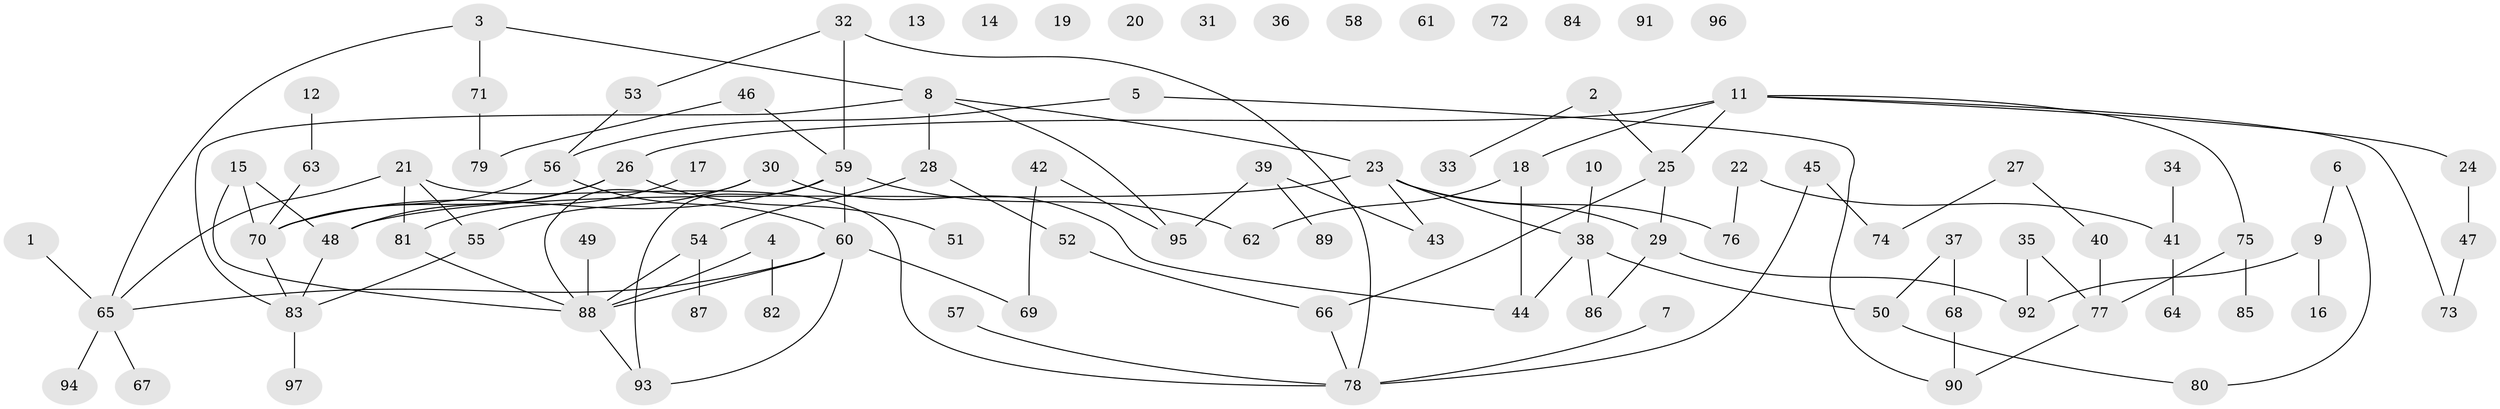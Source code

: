 // Generated by graph-tools (version 1.1) at 2025/13/03/09/25 04:13:03]
// undirected, 97 vertices, 114 edges
graph export_dot {
graph [start="1"]
  node [color=gray90,style=filled];
  1;
  2;
  3;
  4;
  5;
  6;
  7;
  8;
  9;
  10;
  11;
  12;
  13;
  14;
  15;
  16;
  17;
  18;
  19;
  20;
  21;
  22;
  23;
  24;
  25;
  26;
  27;
  28;
  29;
  30;
  31;
  32;
  33;
  34;
  35;
  36;
  37;
  38;
  39;
  40;
  41;
  42;
  43;
  44;
  45;
  46;
  47;
  48;
  49;
  50;
  51;
  52;
  53;
  54;
  55;
  56;
  57;
  58;
  59;
  60;
  61;
  62;
  63;
  64;
  65;
  66;
  67;
  68;
  69;
  70;
  71;
  72;
  73;
  74;
  75;
  76;
  77;
  78;
  79;
  80;
  81;
  82;
  83;
  84;
  85;
  86;
  87;
  88;
  89;
  90;
  91;
  92;
  93;
  94;
  95;
  96;
  97;
  1 -- 65;
  2 -- 25;
  2 -- 33;
  3 -- 8;
  3 -- 65;
  3 -- 71;
  4 -- 82;
  4 -- 88;
  5 -- 56;
  5 -- 90;
  6 -- 9;
  6 -- 80;
  7 -- 78;
  8 -- 23;
  8 -- 28;
  8 -- 83;
  8 -- 95;
  9 -- 16;
  9 -- 92;
  10 -- 38;
  11 -- 18;
  11 -- 24;
  11 -- 25;
  11 -- 26;
  11 -- 73;
  11 -- 75;
  12 -- 63;
  15 -- 48;
  15 -- 70;
  15 -- 88;
  17 -- 81;
  18 -- 44;
  18 -- 62;
  21 -- 55;
  21 -- 65;
  21 -- 78;
  21 -- 81;
  22 -- 41;
  22 -- 76;
  23 -- 29;
  23 -- 38;
  23 -- 43;
  23 -- 48;
  23 -- 76;
  24 -- 47;
  25 -- 29;
  25 -- 66;
  26 -- 48;
  26 -- 51;
  26 -- 70;
  27 -- 40;
  27 -- 74;
  28 -- 52;
  28 -- 54;
  29 -- 86;
  29 -- 92;
  30 -- 44;
  30 -- 55;
  30 -- 88;
  32 -- 53;
  32 -- 59;
  32 -- 78;
  34 -- 41;
  35 -- 77;
  35 -- 92;
  37 -- 50;
  37 -- 68;
  38 -- 44;
  38 -- 50;
  38 -- 86;
  39 -- 43;
  39 -- 89;
  39 -- 95;
  40 -- 77;
  41 -- 64;
  42 -- 69;
  42 -- 95;
  45 -- 74;
  45 -- 78;
  46 -- 59;
  46 -- 79;
  47 -- 73;
  48 -- 83;
  49 -- 88;
  50 -- 80;
  52 -- 66;
  53 -- 56;
  54 -- 87;
  54 -- 88;
  55 -- 83;
  56 -- 60;
  56 -- 70;
  57 -- 78;
  59 -- 60;
  59 -- 62;
  59 -- 70;
  59 -- 93;
  60 -- 65;
  60 -- 69;
  60 -- 88;
  60 -- 93;
  63 -- 70;
  65 -- 67;
  65 -- 94;
  66 -- 78;
  68 -- 90;
  70 -- 83;
  71 -- 79;
  75 -- 77;
  75 -- 85;
  77 -- 90;
  81 -- 88;
  83 -- 97;
  88 -- 93;
}
